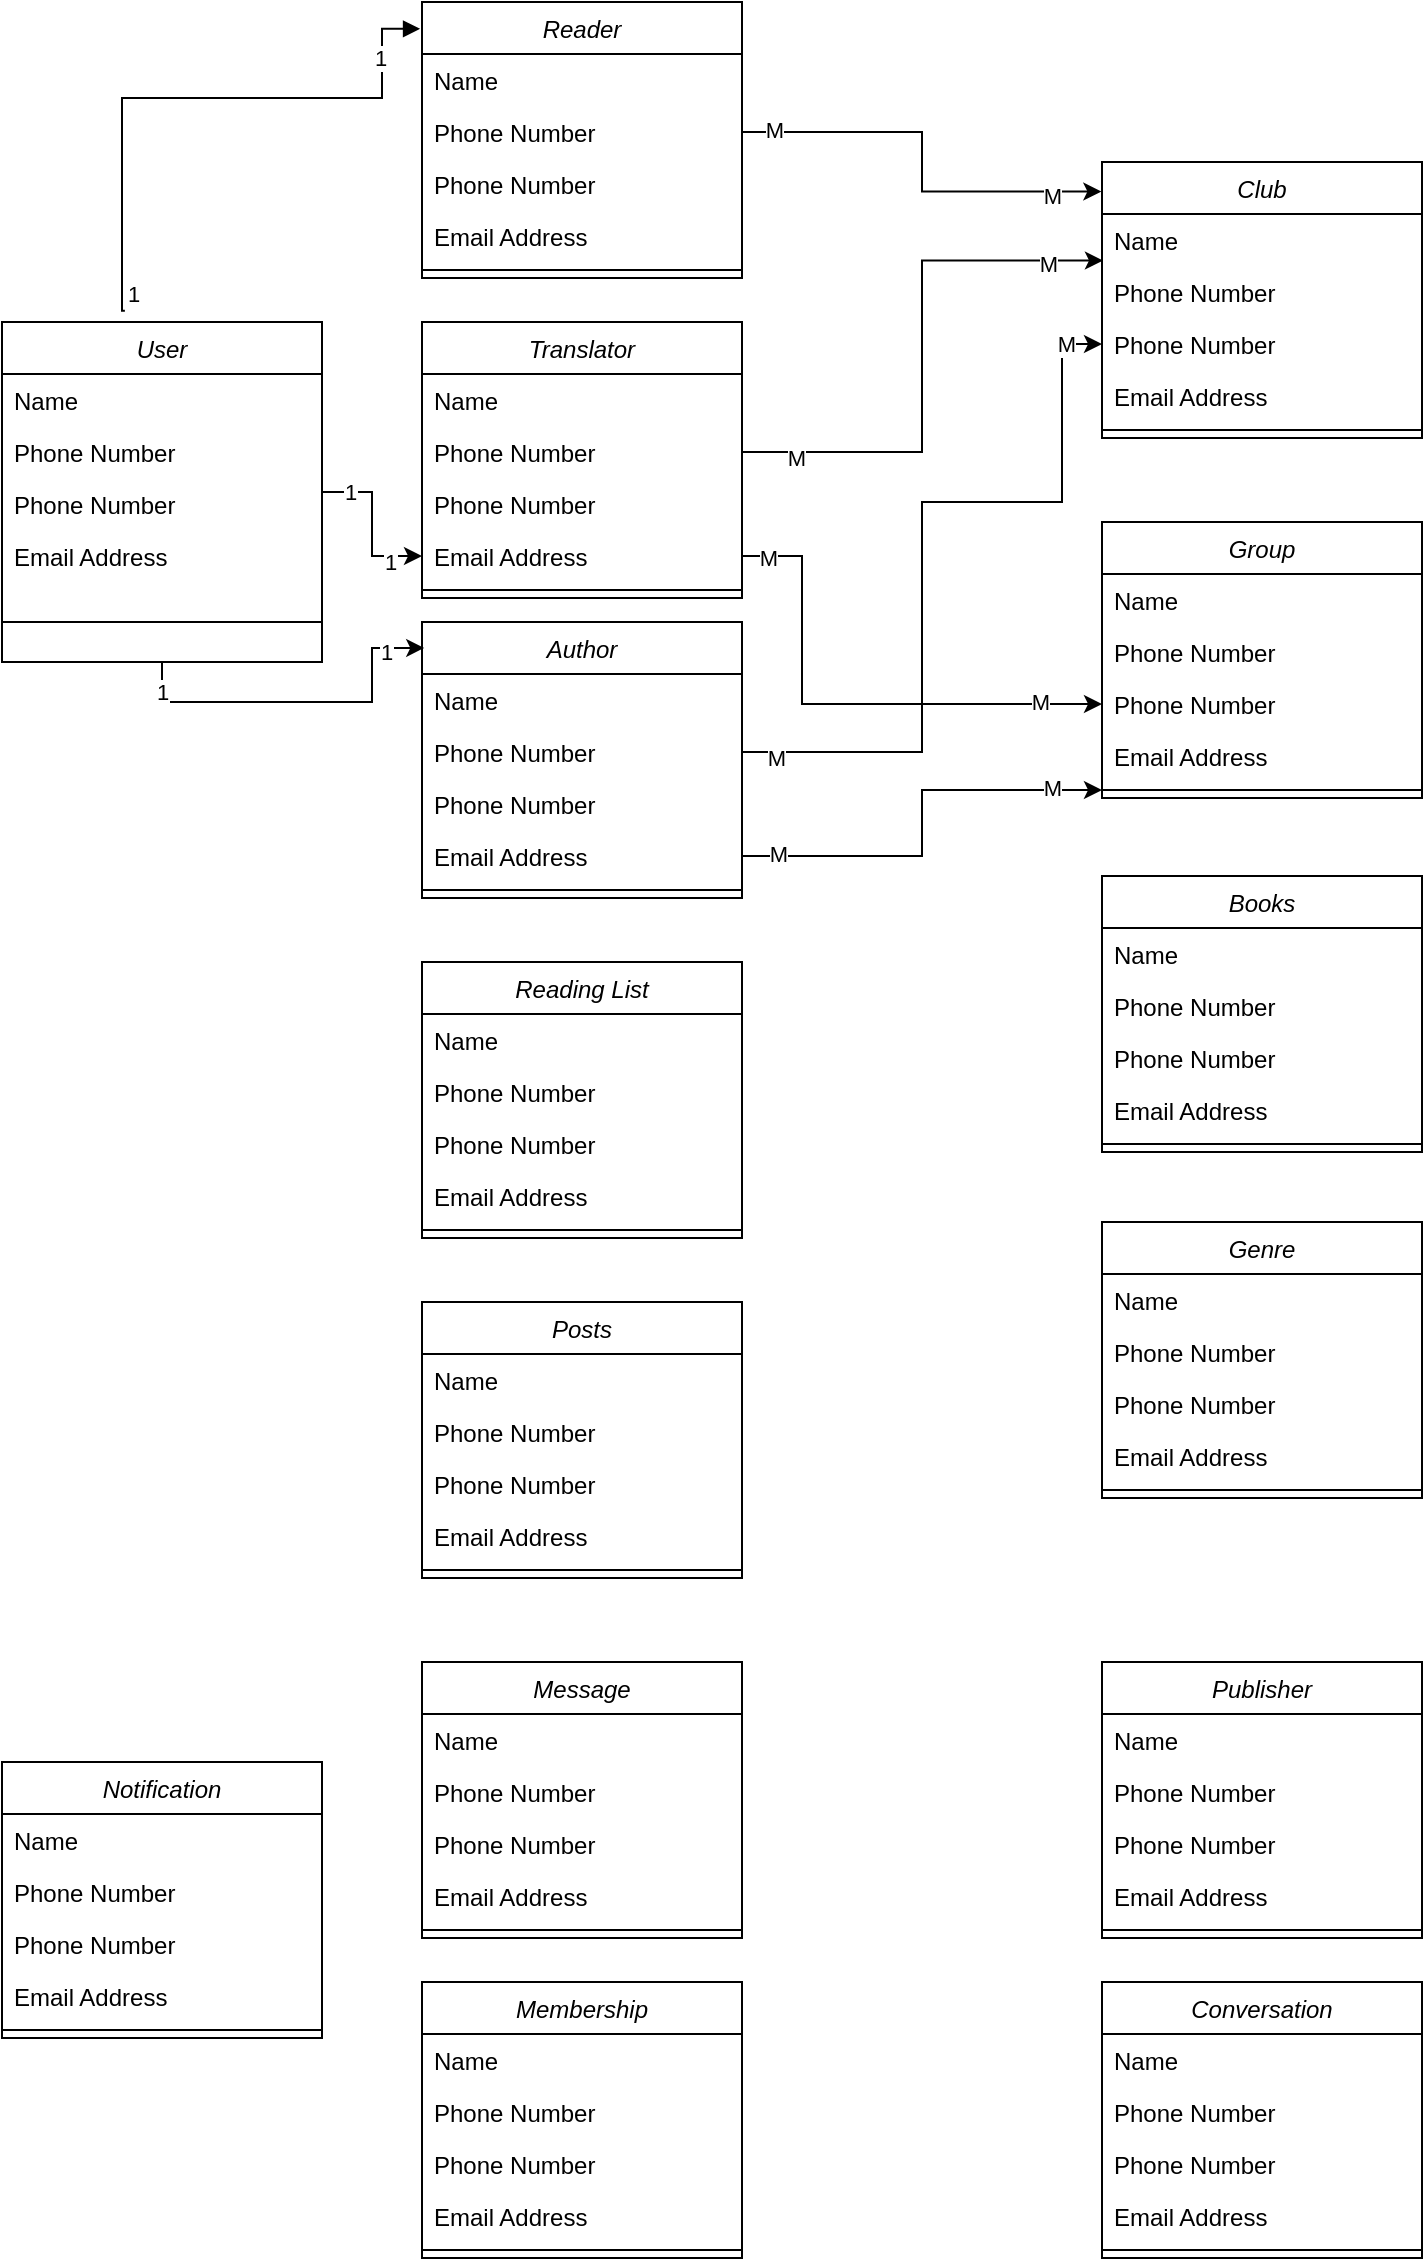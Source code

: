 <mxfile version="22.1.7" type="github">
  <diagram id="C5RBs43oDa-KdzZeNtuy" name="Page-1">
    <mxGraphModel dx="1032" dy="598" grid="1" gridSize="10" guides="1" tooltips="1" connect="1" arrows="1" fold="1" page="1" pageScale="1" pageWidth="827" pageHeight="1169" math="0" shadow="0">
      <root>
        <mxCell id="WIyWlLk6GJQsqaUBKTNV-0" />
        <mxCell id="WIyWlLk6GJQsqaUBKTNV-1" parent="WIyWlLk6GJQsqaUBKTNV-0" />
        <mxCell id="XYYtJykYwCFMLw5dvzcZ-96" value="" style="edgeStyle=orthogonalEdgeStyle;rounded=0;orthogonalLoop=1;jettySize=auto;html=1;" edge="1" parent="WIyWlLk6GJQsqaUBKTNV-1" source="zkfFHV4jXpPFQw0GAbJ--0" target="XYYtJykYwCFMLw5dvzcZ-25">
          <mxGeometry relative="1" as="geometry" />
        </mxCell>
        <mxCell id="XYYtJykYwCFMLw5dvzcZ-97" value="1" style="edgeLabel;html=1;align=center;verticalAlign=middle;resizable=0;points=[];" vertex="1" connectable="0" parent="XYYtJykYwCFMLw5dvzcZ-96">
          <mxGeometry x="-0.675" relative="1" as="geometry">
            <mxPoint as="offset" />
          </mxGeometry>
        </mxCell>
        <mxCell id="XYYtJykYwCFMLw5dvzcZ-98" value="1" style="edgeLabel;html=1;align=center;verticalAlign=middle;resizable=0;points=[];" vertex="1" connectable="0" parent="XYYtJykYwCFMLw5dvzcZ-96">
          <mxGeometry x="0.615" y="-3" relative="1" as="geometry">
            <mxPoint as="offset" />
          </mxGeometry>
        </mxCell>
        <mxCell id="zkfFHV4jXpPFQw0GAbJ--0" value="User" style="swimlane;fontStyle=2;align=center;verticalAlign=top;childLayout=stackLayout;horizontal=1;startSize=26;horizontalStack=0;resizeParent=1;resizeLast=0;collapsible=1;marginBottom=0;rounded=0;shadow=0;strokeWidth=1;" parent="WIyWlLk6GJQsqaUBKTNV-1" vertex="1">
          <mxGeometry x="10" y="170" width="160" height="170" as="geometry">
            <mxRectangle x="230" y="140" width="160" height="26" as="alternateBounds" />
          </mxGeometry>
        </mxCell>
        <mxCell id="zkfFHV4jXpPFQw0GAbJ--1" value="Name" style="text;align=left;verticalAlign=top;spacingLeft=4;spacingRight=4;overflow=hidden;rotatable=0;points=[[0,0.5],[1,0.5]];portConstraint=eastwest;" parent="zkfFHV4jXpPFQw0GAbJ--0" vertex="1">
          <mxGeometry y="26" width="160" height="26" as="geometry" />
        </mxCell>
        <mxCell id="zkfFHV4jXpPFQw0GAbJ--2" value="Phone Number" style="text;align=left;verticalAlign=top;spacingLeft=4;spacingRight=4;overflow=hidden;rotatable=0;points=[[0,0.5],[1,0.5]];portConstraint=eastwest;rounded=0;shadow=0;html=0;" parent="zkfFHV4jXpPFQw0GAbJ--0" vertex="1">
          <mxGeometry y="52" width="160" height="26" as="geometry" />
        </mxCell>
        <mxCell id="XYYtJykYwCFMLw5dvzcZ-0" value="Phone Number" style="text;align=left;verticalAlign=top;spacingLeft=4;spacingRight=4;overflow=hidden;rotatable=0;points=[[0,0.5],[1,0.5]];portConstraint=eastwest;rounded=0;shadow=0;html=0;" vertex="1" parent="zkfFHV4jXpPFQw0GAbJ--0">
          <mxGeometry y="78" width="160" height="26" as="geometry" />
        </mxCell>
        <mxCell id="zkfFHV4jXpPFQw0GAbJ--3" value="Email Address" style="text;align=left;verticalAlign=top;spacingLeft=4;spacingRight=4;overflow=hidden;rotatable=0;points=[[0,0.5],[1,0.5]];portConstraint=eastwest;rounded=0;shadow=0;html=0;" parent="zkfFHV4jXpPFQw0GAbJ--0" vertex="1">
          <mxGeometry y="104" width="160" height="26" as="geometry" />
        </mxCell>
        <mxCell id="zkfFHV4jXpPFQw0GAbJ--4" value="" style="line;html=1;strokeWidth=1;align=left;verticalAlign=middle;spacingTop=-1;spacingLeft=3;spacingRight=3;rotatable=0;labelPosition=right;points=[];portConstraint=eastwest;" parent="zkfFHV4jXpPFQw0GAbJ--0" vertex="1">
          <mxGeometry y="130" width="160" height="40" as="geometry" />
        </mxCell>
        <mxCell id="XYYtJykYwCFMLw5dvzcZ-8" value="Reader" style="swimlane;fontStyle=2;align=center;verticalAlign=top;childLayout=stackLayout;horizontal=1;startSize=26;horizontalStack=0;resizeParent=1;resizeLast=0;collapsible=1;marginBottom=0;rounded=0;shadow=0;strokeWidth=1;" vertex="1" parent="WIyWlLk6GJQsqaUBKTNV-1">
          <mxGeometry x="220" y="10" width="160" height="138" as="geometry">
            <mxRectangle x="230" y="140" width="160" height="26" as="alternateBounds" />
          </mxGeometry>
        </mxCell>
        <mxCell id="XYYtJykYwCFMLw5dvzcZ-9" value="Name" style="text;align=left;verticalAlign=top;spacingLeft=4;spacingRight=4;overflow=hidden;rotatable=0;points=[[0,0.5],[1,0.5]];portConstraint=eastwest;" vertex="1" parent="XYYtJykYwCFMLw5dvzcZ-8">
          <mxGeometry y="26" width="160" height="26" as="geometry" />
        </mxCell>
        <mxCell id="XYYtJykYwCFMLw5dvzcZ-10" value="Phone Number" style="text;align=left;verticalAlign=top;spacingLeft=4;spacingRight=4;overflow=hidden;rotatable=0;points=[[0,0.5],[1,0.5]];portConstraint=eastwest;rounded=0;shadow=0;html=0;" vertex="1" parent="XYYtJykYwCFMLw5dvzcZ-8">
          <mxGeometry y="52" width="160" height="26" as="geometry" />
        </mxCell>
        <mxCell id="XYYtJykYwCFMLw5dvzcZ-11" value="Phone Number" style="text;align=left;verticalAlign=top;spacingLeft=4;spacingRight=4;overflow=hidden;rotatable=0;points=[[0,0.5],[1,0.5]];portConstraint=eastwest;rounded=0;shadow=0;html=0;" vertex="1" parent="XYYtJykYwCFMLw5dvzcZ-8">
          <mxGeometry y="78" width="160" height="26" as="geometry" />
        </mxCell>
        <mxCell id="XYYtJykYwCFMLw5dvzcZ-12" value="Email Address" style="text;align=left;verticalAlign=top;spacingLeft=4;spacingRight=4;overflow=hidden;rotatable=0;points=[[0,0.5],[1,0.5]];portConstraint=eastwest;rounded=0;shadow=0;html=0;" vertex="1" parent="XYYtJykYwCFMLw5dvzcZ-8">
          <mxGeometry y="104" width="160" height="26" as="geometry" />
        </mxCell>
        <mxCell id="XYYtJykYwCFMLw5dvzcZ-13" value="" style="line;html=1;strokeWidth=1;align=left;verticalAlign=middle;spacingTop=-1;spacingLeft=3;spacingRight=3;rotatable=0;labelPosition=right;points=[];portConstraint=eastwest;" vertex="1" parent="XYYtJykYwCFMLw5dvzcZ-8">
          <mxGeometry y="130" width="160" height="8" as="geometry" />
        </mxCell>
        <mxCell id="XYYtJykYwCFMLw5dvzcZ-15" value="Author" style="swimlane;fontStyle=2;align=center;verticalAlign=top;childLayout=stackLayout;horizontal=1;startSize=26;horizontalStack=0;resizeParent=1;resizeLast=0;collapsible=1;marginBottom=0;rounded=0;shadow=0;strokeWidth=1;" vertex="1" parent="WIyWlLk6GJQsqaUBKTNV-1">
          <mxGeometry x="220" y="320" width="160" height="138" as="geometry">
            <mxRectangle x="230" y="140" width="160" height="26" as="alternateBounds" />
          </mxGeometry>
        </mxCell>
        <mxCell id="XYYtJykYwCFMLw5dvzcZ-16" value="Name" style="text;align=left;verticalAlign=top;spacingLeft=4;spacingRight=4;overflow=hidden;rotatable=0;points=[[0,0.5],[1,0.5]];portConstraint=eastwest;" vertex="1" parent="XYYtJykYwCFMLw5dvzcZ-15">
          <mxGeometry y="26" width="160" height="26" as="geometry" />
        </mxCell>
        <mxCell id="XYYtJykYwCFMLw5dvzcZ-17" value="Phone Number" style="text;align=left;verticalAlign=top;spacingLeft=4;spacingRight=4;overflow=hidden;rotatable=0;points=[[0,0.5],[1,0.5]];portConstraint=eastwest;rounded=0;shadow=0;html=0;" vertex="1" parent="XYYtJykYwCFMLw5dvzcZ-15">
          <mxGeometry y="52" width="160" height="26" as="geometry" />
        </mxCell>
        <mxCell id="XYYtJykYwCFMLw5dvzcZ-18" value="Phone Number" style="text;align=left;verticalAlign=top;spacingLeft=4;spacingRight=4;overflow=hidden;rotatable=0;points=[[0,0.5],[1,0.5]];portConstraint=eastwest;rounded=0;shadow=0;html=0;" vertex="1" parent="XYYtJykYwCFMLw5dvzcZ-15">
          <mxGeometry y="78" width="160" height="26" as="geometry" />
        </mxCell>
        <mxCell id="XYYtJykYwCFMLw5dvzcZ-19" value="Email Address" style="text;align=left;verticalAlign=top;spacingLeft=4;spacingRight=4;overflow=hidden;rotatable=0;points=[[0,0.5],[1,0.5]];portConstraint=eastwest;rounded=0;shadow=0;html=0;" vertex="1" parent="XYYtJykYwCFMLw5dvzcZ-15">
          <mxGeometry y="104" width="160" height="26" as="geometry" />
        </mxCell>
        <mxCell id="XYYtJykYwCFMLw5dvzcZ-20" value="" style="line;html=1;strokeWidth=1;align=left;verticalAlign=middle;spacingTop=-1;spacingLeft=3;spacingRight=3;rotatable=0;labelPosition=right;points=[];portConstraint=eastwest;" vertex="1" parent="XYYtJykYwCFMLw5dvzcZ-15">
          <mxGeometry y="130" width="160" height="8" as="geometry" />
        </mxCell>
        <mxCell id="XYYtJykYwCFMLw5dvzcZ-21" value="Translator" style="swimlane;fontStyle=2;align=center;verticalAlign=top;childLayout=stackLayout;horizontal=1;startSize=26;horizontalStack=0;resizeParent=1;resizeLast=0;collapsible=1;marginBottom=0;rounded=0;shadow=0;strokeWidth=1;" vertex="1" parent="WIyWlLk6GJQsqaUBKTNV-1">
          <mxGeometry x="220" y="170" width="160" height="138" as="geometry">
            <mxRectangle x="230" y="140" width="160" height="26" as="alternateBounds" />
          </mxGeometry>
        </mxCell>
        <mxCell id="XYYtJykYwCFMLw5dvzcZ-22" value="Name" style="text;align=left;verticalAlign=top;spacingLeft=4;spacingRight=4;overflow=hidden;rotatable=0;points=[[0,0.5],[1,0.5]];portConstraint=eastwest;" vertex="1" parent="XYYtJykYwCFMLw5dvzcZ-21">
          <mxGeometry y="26" width="160" height="26" as="geometry" />
        </mxCell>
        <mxCell id="XYYtJykYwCFMLw5dvzcZ-23" value="Phone Number" style="text;align=left;verticalAlign=top;spacingLeft=4;spacingRight=4;overflow=hidden;rotatable=0;points=[[0,0.5],[1,0.5]];portConstraint=eastwest;rounded=0;shadow=0;html=0;" vertex="1" parent="XYYtJykYwCFMLw5dvzcZ-21">
          <mxGeometry y="52" width="160" height="26" as="geometry" />
        </mxCell>
        <mxCell id="XYYtJykYwCFMLw5dvzcZ-24" value="Phone Number" style="text;align=left;verticalAlign=top;spacingLeft=4;spacingRight=4;overflow=hidden;rotatable=0;points=[[0,0.5],[1,0.5]];portConstraint=eastwest;rounded=0;shadow=0;html=0;" vertex="1" parent="XYYtJykYwCFMLw5dvzcZ-21">
          <mxGeometry y="78" width="160" height="26" as="geometry" />
        </mxCell>
        <mxCell id="XYYtJykYwCFMLw5dvzcZ-25" value="Email Address" style="text;align=left;verticalAlign=top;spacingLeft=4;spacingRight=4;overflow=hidden;rotatable=0;points=[[0,0.5],[1,0.5]];portConstraint=eastwest;rounded=0;shadow=0;html=0;" vertex="1" parent="XYYtJykYwCFMLw5dvzcZ-21">
          <mxGeometry y="104" width="160" height="26" as="geometry" />
        </mxCell>
        <mxCell id="XYYtJykYwCFMLw5dvzcZ-26" value="" style="line;html=1;strokeWidth=1;align=left;verticalAlign=middle;spacingTop=-1;spacingLeft=3;spacingRight=3;rotatable=0;labelPosition=right;points=[];portConstraint=eastwest;" vertex="1" parent="XYYtJykYwCFMLw5dvzcZ-21">
          <mxGeometry y="130" width="160" height="8" as="geometry" />
        </mxCell>
        <mxCell id="XYYtJykYwCFMLw5dvzcZ-27" value="Club" style="swimlane;fontStyle=2;align=center;verticalAlign=top;childLayout=stackLayout;horizontal=1;startSize=26;horizontalStack=0;resizeParent=1;resizeLast=0;collapsible=1;marginBottom=0;rounded=0;shadow=0;strokeWidth=1;" vertex="1" parent="WIyWlLk6GJQsqaUBKTNV-1">
          <mxGeometry x="560" y="90" width="160" height="138" as="geometry">
            <mxRectangle x="230" y="140" width="160" height="26" as="alternateBounds" />
          </mxGeometry>
        </mxCell>
        <mxCell id="XYYtJykYwCFMLw5dvzcZ-28" value="Name" style="text;align=left;verticalAlign=top;spacingLeft=4;spacingRight=4;overflow=hidden;rotatable=0;points=[[0,0.5],[1,0.5]];portConstraint=eastwest;" vertex="1" parent="XYYtJykYwCFMLw5dvzcZ-27">
          <mxGeometry y="26" width="160" height="26" as="geometry" />
        </mxCell>
        <mxCell id="XYYtJykYwCFMLw5dvzcZ-29" value="Phone Number" style="text;align=left;verticalAlign=top;spacingLeft=4;spacingRight=4;overflow=hidden;rotatable=0;points=[[0,0.5],[1,0.5]];portConstraint=eastwest;rounded=0;shadow=0;html=0;" vertex="1" parent="XYYtJykYwCFMLw5dvzcZ-27">
          <mxGeometry y="52" width="160" height="26" as="geometry" />
        </mxCell>
        <mxCell id="XYYtJykYwCFMLw5dvzcZ-30" value="Phone Number" style="text;align=left;verticalAlign=top;spacingLeft=4;spacingRight=4;overflow=hidden;rotatable=0;points=[[0,0.5],[1,0.5]];portConstraint=eastwest;rounded=0;shadow=0;html=0;" vertex="1" parent="XYYtJykYwCFMLw5dvzcZ-27">
          <mxGeometry y="78" width="160" height="26" as="geometry" />
        </mxCell>
        <mxCell id="XYYtJykYwCFMLw5dvzcZ-31" value="Email Address" style="text;align=left;verticalAlign=top;spacingLeft=4;spacingRight=4;overflow=hidden;rotatable=0;points=[[0,0.5],[1,0.5]];portConstraint=eastwest;rounded=0;shadow=0;html=0;" vertex="1" parent="XYYtJykYwCFMLw5dvzcZ-27">
          <mxGeometry y="104" width="160" height="26" as="geometry" />
        </mxCell>
        <mxCell id="XYYtJykYwCFMLw5dvzcZ-32" value="" style="line;html=1;strokeWidth=1;align=left;verticalAlign=middle;spacingTop=-1;spacingLeft=3;spacingRight=3;rotatable=0;labelPosition=right;points=[];portConstraint=eastwest;" vertex="1" parent="XYYtJykYwCFMLw5dvzcZ-27">
          <mxGeometry y="130" width="160" height="8" as="geometry" />
        </mxCell>
        <mxCell id="XYYtJykYwCFMLw5dvzcZ-33" value="Group" style="swimlane;fontStyle=2;align=center;verticalAlign=top;childLayout=stackLayout;horizontal=1;startSize=26;horizontalStack=0;resizeParent=1;resizeLast=0;collapsible=1;marginBottom=0;rounded=0;shadow=0;strokeWidth=1;" vertex="1" parent="WIyWlLk6GJQsqaUBKTNV-1">
          <mxGeometry x="560" y="270" width="160" height="138" as="geometry">
            <mxRectangle x="230" y="140" width="160" height="26" as="alternateBounds" />
          </mxGeometry>
        </mxCell>
        <mxCell id="XYYtJykYwCFMLw5dvzcZ-34" value="Name" style="text;align=left;verticalAlign=top;spacingLeft=4;spacingRight=4;overflow=hidden;rotatable=0;points=[[0,0.5],[1,0.5]];portConstraint=eastwest;" vertex="1" parent="XYYtJykYwCFMLw5dvzcZ-33">
          <mxGeometry y="26" width="160" height="26" as="geometry" />
        </mxCell>
        <mxCell id="XYYtJykYwCFMLw5dvzcZ-35" value="Phone Number" style="text;align=left;verticalAlign=top;spacingLeft=4;spacingRight=4;overflow=hidden;rotatable=0;points=[[0,0.5],[1,0.5]];portConstraint=eastwest;rounded=0;shadow=0;html=0;" vertex="1" parent="XYYtJykYwCFMLw5dvzcZ-33">
          <mxGeometry y="52" width="160" height="26" as="geometry" />
        </mxCell>
        <mxCell id="XYYtJykYwCFMLw5dvzcZ-36" value="Phone Number" style="text;align=left;verticalAlign=top;spacingLeft=4;spacingRight=4;overflow=hidden;rotatable=0;points=[[0,0.5],[1,0.5]];portConstraint=eastwest;rounded=0;shadow=0;html=0;" vertex="1" parent="XYYtJykYwCFMLw5dvzcZ-33">
          <mxGeometry y="78" width="160" height="26" as="geometry" />
        </mxCell>
        <mxCell id="XYYtJykYwCFMLw5dvzcZ-37" value="Email Address" style="text;align=left;verticalAlign=top;spacingLeft=4;spacingRight=4;overflow=hidden;rotatable=0;points=[[0,0.5],[1,0.5]];portConstraint=eastwest;rounded=0;shadow=0;html=0;" vertex="1" parent="XYYtJykYwCFMLw5dvzcZ-33">
          <mxGeometry y="104" width="160" height="26" as="geometry" />
        </mxCell>
        <mxCell id="XYYtJykYwCFMLw5dvzcZ-38" value="" style="line;html=1;strokeWidth=1;align=left;verticalAlign=middle;spacingTop=-1;spacingLeft=3;spacingRight=3;rotatable=0;labelPosition=right;points=[];portConstraint=eastwest;" vertex="1" parent="XYYtJykYwCFMLw5dvzcZ-33">
          <mxGeometry y="130" width="160" height="8" as="geometry" />
        </mxCell>
        <mxCell id="XYYtJykYwCFMLw5dvzcZ-39" value="Books" style="swimlane;fontStyle=2;align=center;verticalAlign=top;childLayout=stackLayout;horizontal=1;startSize=26;horizontalStack=0;resizeParent=1;resizeLast=0;collapsible=1;marginBottom=0;rounded=0;shadow=0;strokeWidth=1;" vertex="1" parent="WIyWlLk6GJQsqaUBKTNV-1">
          <mxGeometry x="560" y="447" width="160" height="138" as="geometry">
            <mxRectangle x="230" y="140" width="160" height="26" as="alternateBounds" />
          </mxGeometry>
        </mxCell>
        <mxCell id="XYYtJykYwCFMLw5dvzcZ-40" value="Name" style="text;align=left;verticalAlign=top;spacingLeft=4;spacingRight=4;overflow=hidden;rotatable=0;points=[[0,0.5],[1,0.5]];portConstraint=eastwest;" vertex="1" parent="XYYtJykYwCFMLw5dvzcZ-39">
          <mxGeometry y="26" width="160" height="26" as="geometry" />
        </mxCell>
        <mxCell id="XYYtJykYwCFMLw5dvzcZ-41" value="Phone Number" style="text;align=left;verticalAlign=top;spacingLeft=4;spacingRight=4;overflow=hidden;rotatable=0;points=[[0,0.5],[1,0.5]];portConstraint=eastwest;rounded=0;shadow=0;html=0;" vertex="1" parent="XYYtJykYwCFMLw5dvzcZ-39">
          <mxGeometry y="52" width="160" height="26" as="geometry" />
        </mxCell>
        <mxCell id="XYYtJykYwCFMLw5dvzcZ-42" value="Phone Number" style="text;align=left;verticalAlign=top;spacingLeft=4;spacingRight=4;overflow=hidden;rotatable=0;points=[[0,0.5],[1,0.5]];portConstraint=eastwest;rounded=0;shadow=0;html=0;" vertex="1" parent="XYYtJykYwCFMLw5dvzcZ-39">
          <mxGeometry y="78" width="160" height="26" as="geometry" />
        </mxCell>
        <mxCell id="XYYtJykYwCFMLw5dvzcZ-43" value="Email Address" style="text;align=left;verticalAlign=top;spacingLeft=4;spacingRight=4;overflow=hidden;rotatable=0;points=[[0,0.5],[1,0.5]];portConstraint=eastwest;rounded=0;shadow=0;html=0;" vertex="1" parent="XYYtJykYwCFMLw5dvzcZ-39">
          <mxGeometry y="104" width="160" height="26" as="geometry" />
        </mxCell>
        <mxCell id="XYYtJykYwCFMLw5dvzcZ-44" value="" style="line;html=1;strokeWidth=1;align=left;verticalAlign=middle;spacingTop=-1;spacingLeft=3;spacingRight=3;rotatable=0;labelPosition=right;points=[];portConstraint=eastwest;" vertex="1" parent="XYYtJykYwCFMLw5dvzcZ-39">
          <mxGeometry y="130" width="160" height="8" as="geometry" />
        </mxCell>
        <mxCell id="XYYtJykYwCFMLw5dvzcZ-45" value="Genre" style="swimlane;fontStyle=2;align=center;verticalAlign=top;childLayout=stackLayout;horizontal=1;startSize=26;horizontalStack=0;resizeParent=1;resizeLast=0;collapsible=1;marginBottom=0;rounded=0;shadow=0;strokeWidth=1;" vertex="1" parent="WIyWlLk6GJQsqaUBKTNV-1">
          <mxGeometry x="560" y="620" width="160" height="138" as="geometry">
            <mxRectangle x="230" y="140" width="160" height="26" as="alternateBounds" />
          </mxGeometry>
        </mxCell>
        <mxCell id="XYYtJykYwCFMLw5dvzcZ-46" value="Name" style="text;align=left;verticalAlign=top;spacingLeft=4;spacingRight=4;overflow=hidden;rotatable=0;points=[[0,0.5],[1,0.5]];portConstraint=eastwest;" vertex="1" parent="XYYtJykYwCFMLw5dvzcZ-45">
          <mxGeometry y="26" width="160" height="26" as="geometry" />
        </mxCell>
        <mxCell id="XYYtJykYwCFMLw5dvzcZ-47" value="Phone Number" style="text;align=left;verticalAlign=top;spacingLeft=4;spacingRight=4;overflow=hidden;rotatable=0;points=[[0,0.5],[1,0.5]];portConstraint=eastwest;rounded=0;shadow=0;html=0;" vertex="1" parent="XYYtJykYwCFMLw5dvzcZ-45">
          <mxGeometry y="52" width="160" height="26" as="geometry" />
        </mxCell>
        <mxCell id="XYYtJykYwCFMLw5dvzcZ-48" value="Phone Number" style="text;align=left;verticalAlign=top;spacingLeft=4;spacingRight=4;overflow=hidden;rotatable=0;points=[[0,0.5],[1,0.5]];portConstraint=eastwest;rounded=0;shadow=0;html=0;" vertex="1" parent="XYYtJykYwCFMLw5dvzcZ-45">
          <mxGeometry y="78" width="160" height="26" as="geometry" />
        </mxCell>
        <mxCell id="XYYtJykYwCFMLw5dvzcZ-49" value="Email Address" style="text;align=left;verticalAlign=top;spacingLeft=4;spacingRight=4;overflow=hidden;rotatable=0;points=[[0,0.5],[1,0.5]];portConstraint=eastwest;rounded=0;shadow=0;html=0;" vertex="1" parent="XYYtJykYwCFMLw5dvzcZ-45">
          <mxGeometry y="104" width="160" height="26" as="geometry" />
        </mxCell>
        <mxCell id="XYYtJykYwCFMLw5dvzcZ-50" value="" style="line;html=1;strokeWidth=1;align=left;verticalAlign=middle;spacingTop=-1;spacingLeft=3;spacingRight=3;rotatable=0;labelPosition=right;points=[];portConstraint=eastwest;" vertex="1" parent="XYYtJykYwCFMLw5dvzcZ-45">
          <mxGeometry y="130" width="160" height="8" as="geometry" />
        </mxCell>
        <mxCell id="XYYtJykYwCFMLw5dvzcZ-51" value="Reading List&#xa;" style="swimlane;fontStyle=2;align=center;verticalAlign=top;childLayout=stackLayout;horizontal=1;startSize=26;horizontalStack=0;resizeParent=1;resizeLast=0;collapsible=1;marginBottom=0;rounded=0;shadow=0;strokeWidth=1;" vertex="1" parent="WIyWlLk6GJQsqaUBKTNV-1">
          <mxGeometry x="220" y="490" width="160" height="138" as="geometry">
            <mxRectangle x="230" y="140" width="160" height="26" as="alternateBounds" />
          </mxGeometry>
        </mxCell>
        <mxCell id="XYYtJykYwCFMLw5dvzcZ-52" value="Name" style="text;align=left;verticalAlign=top;spacingLeft=4;spacingRight=4;overflow=hidden;rotatable=0;points=[[0,0.5],[1,0.5]];portConstraint=eastwest;" vertex="1" parent="XYYtJykYwCFMLw5dvzcZ-51">
          <mxGeometry y="26" width="160" height="26" as="geometry" />
        </mxCell>
        <mxCell id="XYYtJykYwCFMLw5dvzcZ-53" value="Phone Number" style="text;align=left;verticalAlign=top;spacingLeft=4;spacingRight=4;overflow=hidden;rotatable=0;points=[[0,0.5],[1,0.5]];portConstraint=eastwest;rounded=0;shadow=0;html=0;" vertex="1" parent="XYYtJykYwCFMLw5dvzcZ-51">
          <mxGeometry y="52" width="160" height="26" as="geometry" />
        </mxCell>
        <mxCell id="XYYtJykYwCFMLw5dvzcZ-54" value="Phone Number" style="text;align=left;verticalAlign=top;spacingLeft=4;spacingRight=4;overflow=hidden;rotatable=0;points=[[0,0.5],[1,0.5]];portConstraint=eastwest;rounded=0;shadow=0;html=0;" vertex="1" parent="XYYtJykYwCFMLw5dvzcZ-51">
          <mxGeometry y="78" width="160" height="26" as="geometry" />
        </mxCell>
        <mxCell id="XYYtJykYwCFMLw5dvzcZ-55" value="Email Address" style="text;align=left;verticalAlign=top;spacingLeft=4;spacingRight=4;overflow=hidden;rotatable=0;points=[[0,0.5],[1,0.5]];portConstraint=eastwest;rounded=0;shadow=0;html=0;" vertex="1" parent="XYYtJykYwCFMLw5dvzcZ-51">
          <mxGeometry y="104" width="160" height="26" as="geometry" />
        </mxCell>
        <mxCell id="XYYtJykYwCFMLw5dvzcZ-56" value="" style="line;html=1;strokeWidth=1;align=left;verticalAlign=middle;spacingTop=-1;spacingLeft=3;spacingRight=3;rotatable=0;labelPosition=right;points=[];portConstraint=eastwest;" vertex="1" parent="XYYtJykYwCFMLw5dvzcZ-51">
          <mxGeometry y="130" width="160" height="8" as="geometry" />
        </mxCell>
        <mxCell id="XYYtJykYwCFMLw5dvzcZ-57" value="Posts" style="swimlane;fontStyle=2;align=center;verticalAlign=top;childLayout=stackLayout;horizontal=1;startSize=26;horizontalStack=0;resizeParent=1;resizeLast=0;collapsible=1;marginBottom=0;rounded=0;shadow=0;strokeWidth=1;" vertex="1" parent="WIyWlLk6GJQsqaUBKTNV-1">
          <mxGeometry x="220" y="660" width="160" height="138" as="geometry">
            <mxRectangle x="230" y="140" width="160" height="26" as="alternateBounds" />
          </mxGeometry>
        </mxCell>
        <mxCell id="XYYtJykYwCFMLw5dvzcZ-58" value="Name" style="text;align=left;verticalAlign=top;spacingLeft=4;spacingRight=4;overflow=hidden;rotatable=0;points=[[0,0.5],[1,0.5]];portConstraint=eastwest;" vertex="1" parent="XYYtJykYwCFMLw5dvzcZ-57">
          <mxGeometry y="26" width="160" height="26" as="geometry" />
        </mxCell>
        <mxCell id="XYYtJykYwCFMLw5dvzcZ-59" value="Phone Number" style="text;align=left;verticalAlign=top;spacingLeft=4;spacingRight=4;overflow=hidden;rotatable=0;points=[[0,0.5],[1,0.5]];portConstraint=eastwest;rounded=0;shadow=0;html=0;" vertex="1" parent="XYYtJykYwCFMLw5dvzcZ-57">
          <mxGeometry y="52" width="160" height="26" as="geometry" />
        </mxCell>
        <mxCell id="XYYtJykYwCFMLw5dvzcZ-60" value="Phone Number" style="text;align=left;verticalAlign=top;spacingLeft=4;spacingRight=4;overflow=hidden;rotatable=0;points=[[0,0.5],[1,0.5]];portConstraint=eastwest;rounded=0;shadow=0;html=0;" vertex="1" parent="XYYtJykYwCFMLw5dvzcZ-57">
          <mxGeometry y="78" width="160" height="26" as="geometry" />
        </mxCell>
        <mxCell id="XYYtJykYwCFMLw5dvzcZ-61" value="Email Address" style="text;align=left;verticalAlign=top;spacingLeft=4;spacingRight=4;overflow=hidden;rotatable=0;points=[[0,0.5],[1,0.5]];portConstraint=eastwest;rounded=0;shadow=0;html=0;" vertex="1" parent="XYYtJykYwCFMLw5dvzcZ-57">
          <mxGeometry y="104" width="160" height="26" as="geometry" />
        </mxCell>
        <mxCell id="XYYtJykYwCFMLw5dvzcZ-62" value="" style="line;html=1;strokeWidth=1;align=left;verticalAlign=middle;spacingTop=-1;spacingLeft=3;spacingRight=3;rotatable=0;labelPosition=right;points=[];portConstraint=eastwest;" vertex="1" parent="XYYtJykYwCFMLw5dvzcZ-57">
          <mxGeometry y="130" width="160" height="8" as="geometry" />
        </mxCell>
        <mxCell id="XYYtJykYwCFMLw5dvzcZ-63" value="Message" style="swimlane;fontStyle=2;align=center;verticalAlign=top;childLayout=stackLayout;horizontal=1;startSize=26;horizontalStack=0;resizeParent=1;resizeLast=0;collapsible=1;marginBottom=0;rounded=0;shadow=0;strokeWidth=1;" vertex="1" parent="WIyWlLk6GJQsqaUBKTNV-1">
          <mxGeometry x="220" y="840" width="160" height="138" as="geometry">
            <mxRectangle x="230" y="140" width="160" height="26" as="alternateBounds" />
          </mxGeometry>
        </mxCell>
        <mxCell id="XYYtJykYwCFMLw5dvzcZ-64" value="Name" style="text;align=left;verticalAlign=top;spacingLeft=4;spacingRight=4;overflow=hidden;rotatable=0;points=[[0,0.5],[1,0.5]];portConstraint=eastwest;" vertex="1" parent="XYYtJykYwCFMLw5dvzcZ-63">
          <mxGeometry y="26" width="160" height="26" as="geometry" />
        </mxCell>
        <mxCell id="XYYtJykYwCFMLw5dvzcZ-65" value="Phone Number" style="text;align=left;verticalAlign=top;spacingLeft=4;spacingRight=4;overflow=hidden;rotatable=0;points=[[0,0.5],[1,0.5]];portConstraint=eastwest;rounded=0;shadow=0;html=0;" vertex="1" parent="XYYtJykYwCFMLw5dvzcZ-63">
          <mxGeometry y="52" width="160" height="26" as="geometry" />
        </mxCell>
        <mxCell id="XYYtJykYwCFMLw5dvzcZ-66" value="Phone Number" style="text;align=left;verticalAlign=top;spacingLeft=4;spacingRight=4;overflow=hidden;rotatable=0;points=[[0,0.5],[1,0.5]];portConstraint=eastwest;rounded=0;shadow=0;html=0;" vertex="1" parent="XYYtJykYwCFMLw5dvzcZ-63">
          <mxGeometry y="78" width="160" height="26" as="geometry" />
        </mxCell>
        <mxCell id="XYYtJykYwCFMLw5dvzcZ-67" value="Email Address" style="text;align=left;verticalAlign=top;spacingLeft=4;spacingRight=4;overflow=hidden;rotatable=0;points=[[0,0.5],[1,0.5]];portConstraint=eastwest;rounded=0;shadow=0;html=0;" vertex="1" parent="XYYtJykYwCFMLw5dvzcZ-63">
          <mxGeometry y="104" width="160" height="26" as="geometry" />
        </mxCell>
        <mxCell id="XYYtJykYwCFMLw5dvzcZ-68" value="" style="line;html=1;strokeWidth=1;align=left;verticalAlign=middle;spacingTop=-1;spacingLeft=3;spacingRight=3;rotatable=0;labelPosition=right;points=[];portConstraint=eastwest;" vertex="1" parent="XYYtJykYwCFMLw5dvzcZ-63">
          <mxGeometry y="130" width="160" height="8" as="geometry" />
        </mxCell>
        <mxCell id="XYYtJykYwCFMLw5dvzcZ-69" value="Publisher" style="swimlane;fontStyle=2;align=center;verticalAlign=top;childLayout=stackLayout;horizontal=1;startSize=26;horizontalStack=0;resizeParent=1;resizeLast=0;collapsible=1;marginBottom=0;rounded=0;shadow=0;strokeWidth=1;" vertex="1" parent="WIyWlLk6GJQsqaUBKTNV-1">
          <mxGeometry x="560" y="840" width="160" height="138" as="geometry">
            <mxRectangle x="230" y="140" width="160" height="26" as="alternateBounds" />
          </mxGeometry>
        </mxCell>
        <mxCell id="XYYtJykYwCFMLw5dvzcZ-70" value="Name" style="text;align=left;verticalAlign=top;spacingLeft=4;spacingRight=4;overflow=hidden;rotatable=0;points=[[0,0.5],[1,0.5]];portConstraint=eastwest;" vertex="1" parent="XYYtJykYwCFMLw5dvzcZ-69">
          <mxGeometry y="26" width="160" height="26" as="geometry" />
        </mxCell>
        <mxCell id="XYYtJykYwCFMLw5dvzcZ-71" value="Phone Number" style="text;align=left;verticalAlign=top;spacingLeft=4;spacingRight=4;overflow=hidden;rotatable=0;points=[[0,0.5],[1,0.5]];portConstraint=eastwest;rounded=0;shadow=0;html=0;" vertex="1" parent="XYYtJykYwCFMLw5dvzcZ-69">
          <mxGeometry y="52" width="160" height="26" as="geometry" />
        </mxCell>
        <mxCell id="XYYtJykYwCFMLw5dvzcZ-72" value="Phone Number" style="text;align=left;verticalAlign=top;spacingLeft=4;spacingRight=4;overflow=hidden;rotatable=0;points=[[0,0.5],[1,0.5]];portConstraint=eastwest;rounded=0;shadow=0;html=0;" vertex="1" parent="XYYtJykYwCFMLw5dvzcZ-69">
          <mxGeometry y="78" width="160" height="26" as="geometry" />
        </mxCell>
        <mxCell id="XYYtJykYwCFMLw5dvzcZ-73" value="Email Address" style="text;align=left;verticalAlign=top;spacingLeft=4;spacingRight=4;overflow=hidden;rotatable=0;points=[[0,0.5],[1,0.5]];portConstraint=eastwest;rounded=0;shadow=0;html=0;" vertex="1" parent="XYYtJykYwCFMLw5dvzcZ-69">
          <mxGeometry y="104" width="160" height="26" as="geometry" />
        </mxCell>
        <mxCell id="XYYtJykYwCFMLw5dvzcZ-74" value="" style="line;html=1;strokeWidth=1;align=left;verticalAlign=middle;spacingTop=-1;spacingLeft=3;spacingRight=3;rotatable=0;labelPosition=right;points=[];portConstraint=eastwest;" vertex="1" parent="XYYtJykYwCFMLw5dvzcZ-69">
          <mxGeometry y="130" width="160" height="8" as="geometry" />
        </mxCell>
        <mxCell id="XYYtJykYwCFMLw5dvzcZ-75" value="Membership" style="swimlane;fontStyle=2;align=center;verticalAlign=top;childLayout=stackLayout;horizontal=1;startSize=26;horizontalStack=0;resizeParent=1;resizeLast=0;collapsible=1;marginBottom=0;rounded=0;shadow=0;strokeWidth=1;" vertex="1" parent="WIyWlLk6GJQsqaUBKTNV-1">
          <mxGeometry x="220" y="1000" width="160" height="138" as="geometry">
            <mxRectangle x="230" y="140" width="160" height="26" as="alternateBounds" />
          </mxGeometry>
        </mxCell>
        <mxCell id="XYYtJykYwCFMLw5dvzcZ-76" value="Name" style="text;align=left;verticalAlign=top;spacingLeft=4;spacingRight=4;overflow=hidden;rotatable=0;points=[[0,0.5],[1,0.5]];portConstraint=eastwest;" vertex="1" parent="XYYtJykYwCFMLw5dvzcZ-75">
          <mxGeometry y="26" width="160" height="26" as="geometry" />
        </mxCell>
        <mxCell id="XYYtJykYwCFMLw5dvzcZ-77" value="Phone Number" style="text;align=left;verticalAlign=top;spacingLeft=4;spacingRight=4;overflow=hidden;rotatable=0;points=[[0,0.5],[1,0.5]];portConstraint=eastwest;rounded=0;shadow=0;html=0;" vertex="1" parent="XYYtJykYwCFMLw5dvzcZ-75">
          <mxGeometry y="52" width="160" height="26" as="geometry" />
        </mxCell>
        <mxCell id="XYYtJykYwCFMLw5dvzcZ-78" value="Phone Number" style="text;align=left;verticalAlign=top;spacingLeft=4;spacingRight=4;overflow=hidden;rotatable=0;points=[[0,0.5],[1,0.5]];portConstraint=eastwest;rounded=0;shadow=0;html=0;" vertex="1" parent="XYYtJykYwCFMLw5dvzcZ-75">
          <mxGeometry y="78" width="160" height="26" as="geometry" />
        </mxCell>
        <mxCell id="XYYtJykYwCFMLw5dvzcZ-79" value="Email Address" style="text;align=left;verticalAlign=top;spacingLeft=4;spacingRight=4;overflow=hidden;rotatable=0;points=[[0,0.5],[1,0.5]];portConstraint=eastwest;rounded=0;shadow=0;html=0;" vertex="1" parent="XYYtJykYwCFMLw5dvzcZ-75">
          <mxGeometry y="104" width="160" height="26" as="geometry" />
        </mxCell>
        <mxCell id="XYYtJykYwCFMLw5dvzcZ-80" value="" style="line;html=1;strokeWidth=1;align=left;verticalAlign=middle;spacingTop=-1;spacingLeft=3;spacingRight=3;rotatable=0;labelPosition=right;points=[];portConstraint=eastwest;" vertex="1" parent="XYYtJykYwCFMLw5dvzcZ-75">
          <mxGeometry y="130" width="160" height="8" as="geometry" />
        </mxCell>
        <mxCell id="XYYtJykYwCFMLw5dvzcZ-81" value="Conversation" style="swimlane;fontStyle=2;align=center;verticalAlign=top;childLayout=stackLayout;horizontal=1;startSize=26;horizontalStack=0;resizeParent=1;resizeLast=0;collapsible=1;marginBottom=0;rounded=0;shadow=0;strokeWidth=1;" vertex="1" parent="WIyWlLk6GJQsqaUBKTNV-1">
          <mxGeometry x="560" y="1000" width="160" height="138" as="geometry">
            <mxRectangle x="230" y="140" width="160" height="26" as="alternateBounds" />
          </mxGeometry>
        </mxCell>
        <mxCell id="XYYtJykYwCFMLw5dvzcZ-82" value="Name" style="text;align=left;verticalAlign=top;spacingLeft=4;spacingRight=4;overflow=hidden;rotatable=0;points=[[0,0.5],[1,0.5]];portConstraint=eastwest;" vertex="1" parent="XYYtJykYwCFMLw5dvzcZ-81">
          <mxGeometry y="26" width="160" height="26" as="geometry" />
        </mxCell>
        <mxCell id="XYYtJykYwCFMLw5dvzcZ-83" value="Phone Number" style="text;align=left;verticalAlign=top;spacingLeft=4;spacingRight=4;overflow=hidden;rotatable=0;points=[[0,0.5],[1,0.5]];portConstraint=eastwest;rounded=0;shadow=0;html=0;" vertex="1" parent="XYYtJykYwCFMLw5dvzcZ-81">
          <mxGeometry y="52" width="160" height="26" as="geometry" />
        </mxCell>
        <mxCell id="XYYtJykYwCFMLw5dvzcZ-84" value="Phone Number" style="text;align=left;verticalAlign=top;spacingLeft=4;spacingRight=4;overflow=hidden;rotatable=0;points=[[0,0.5],[1,0.5]];portConstraint=eastwest;rounded=0;shadow=0;html=0;" vertex="1" parent="XYYtJykYwCFMLw5dvzcZ-81">
          <mxGeometry y="78" width="160" height="26" as="geometry" />
        </mxCell>
        <mxCell id="XYYtJykYwCFMLw5dvzcZ-85" value="Email Address" style="text;align=left;verticalAlign=top;spacingLeft=4;spacingRight=4;overflow=hidden;rotatable=0;points=[[0,0.5],[1,0.5]];portConstraint=eastwest;rounded=0;shadow=0;html=0;" vertex="1" parent="XYYtJykYwCFMLw5dvzcZ-81">
          <mxGeometry y="104" width="160" height="26" as="geometry" />
        </mxCell>
        <mxCell id="XYYtJykYwCFMLw5dvzcZ-86" value="" style="line;html=1;strokeWidth=1;align=left;verticalAlign=middle;spacingTop=-1;spacingLeft=3;spacingRight=3;rotatable=0;labelPosition=right;points=[];portConstraint=eastwest;" vertex="1" parent="XYYtJykYwCFMLw5dvzcZ-81">
          <mxGeometry y="130" width="160" height="8" as="geometry" />
        </mxCell>
        <mxCell id="XYYtJykYwCFMLw5dvzcZ-87" value="Notification" style="swimlane;fontStyle=2;align=center;verticalAlign=top;childLayout=stackLayout;horizontal=1;startSize=26;horizontalStack=0;resizeParent=1;resizeLast=0;collapsible=1;marginBottom=0;rounded=0;shadow=0;strokeWidth=1;" vertex="1" parent="WIyWlLk6GJQsqaUBKTNV-1">
          <mxGeometry x="10" y="890" width="160" height="138" as="geometry">
            <mxRectangle x="230" y="140" width="160" height="26" as="alternateBounds" />
          </mxGeometry>
        </mxCell>
        <mxCell id="XYYtJykYwCFMLw5dvzcZ-88" value="Name" style="text;align=left;verticalAlign=top;spacingLeft=4;spacingRight=4;overflow=hidden;rotatable=0;points=[[0,0.5],[1,0.5]];portConstraint=eastwest;" vertex="1" parent="XYYtJykYwCFMLw5dvzcZ-87">
          <mxGeometry y="26" width="160" height="26" as="geometry" />
        </mxCell>
        <mxCell id="XYYtJykYwCFMLw5dvzcZ-89" value="Phone Number" style="text;align=left;verticalAlign=top;spacingLeft=4;spacingRight=4;overflow=hidden;rotatable=0;points=[[0,0.5],[1,0.5]];portConstraint=eastwest;rounded=0;shadow=0;html=0;" vertex="1" parent="XYYtJykYwCFMLw5dvzcZ-87">
          <mxGeometry y="52" width="160" height="26" as="geometry" />
        </mxCell>
        <mxCell id="XYYtJykYwCFMLw5dvzcZ-90" value="Phone Number" style="text;align=left;verticalAlign=top;spacingLeft=4;spacingRight=4;overflow=hidden;rotatable=0;points=[[0,0.5],[1,0.5]];portConstraint=eastwest;rounded=0;shadow=0;html=0;" vertex="1" parent="XYYtJykYwCFMLw5dvzcZ-87">
          <mxGeometry y="78" width="160" height="26" as="geometry" />
        </mxCell>
        <mxCell id="XYYtJykYwCFMLw5dvzcZ-91" value="Email Address" style="text;align=left;verticalAlign=top;spacingLeft=4;spacingRight=4;overflow=hidden;rotatable=0;points=[[0,0.5],[1,0.5]];portConstraint=eastwest;rounded=0;shadow=0;html=0;" vertex="1" parent="XYYtJykYwCFMLw5dvzcZ-87">
          <mxGeometry y="104" width="160" height="26" as="geometry" />
        </mxCell>
        <mxCell id="XYYtJykYwCFMLw5dvzcZ-92" value="" style="line;html=1;strokeWidth=1;align=left;verticalAlign=middle;spacingTop=-1;spacingLeft=3;spacingRight=3;rotatable=0;labelPosition=right;points=[];portConstraint=eastwest;" vertex="1" parent="XYYtJykYwCFMLw5dvzcZ-87">
          <mxGeometry y="130" width="160" height="8" as="geometry" />
        </mxCell>
        <mxCell id="XYYtJykYwCFMLw5dvzcZ-93" value="" style="endArrow=block;endFill=1;html=1;edgeStyle=orthogonalEdgeStyle;align=left;verticalAlign=top;rounded=0;entryX=-0.006;entryY=0.097;entryDx=0;entryDy=0;entryPerimeter=0;exitX=0.384;exitY=-0.033;exitDx=0;exitDy=0;exitPerimeter=0;" edge="1" parent="WIyWlLk6GJQsqaUBKTNV-1" source="zkfFHV4jXpPFQw0GAbJ--0" target="XYYtJykYwCFMLw5dvzcZ-8">
          <mxGeometry x="-0.913" y="-20" relative="1" as="geometry">
            <mxPoint x="70" y="148" as="sourcePoint" />
            <mxPoint x="200" y="68" as="targetPoint" />
            <Array as="points">
              <mxPoint x="70" y="165" />
              <mxPoint x="70" y="58" />
              <mxPoint x="200" y="58" />
              <mxPoint x="200" y="23" />
            </Array>
            <mxPoint as="offset" />
          </mxGeometry>
        </mxCell>
        <mxCell id="XYYtJykYwCFMLw5dvzcZ-94" value="1" style="edgeLabel;resizable=0;html=1;align=left;verticalAlign=bottom;" connectable="0" vertex="1" parent="XYYtJykYwCFMLw5dvzcZ-93">
          <mxGeometry x="-1" relative="1" as="geometry" />
        </mxCell>
        <mxCell id="XYYtJykYwCFMLw5dvzcZ-95" value="1" style="edgeLabel;html=1;align=center;verticalAlign=middle;resizable=0;points=[];" vertex="1" connectable="0" parent="XYYtJykYwCFMLw5dvzcZ-93">
          <mxGeometry x="0.771" y="1" relative="1" as="geometry">
            <mxPoint as="offset" />
          </mxGeometry>
        </mxCell>
        <mxCell id="XYYtJykYwCFMLw5dvzcZ-99" style="edgeStyle=orthogonalEdgeStyle;rounded=0;orthogonalLoop=1;jettySize=auto;html=1;exitX=0.5;exitY=1;exitDx=0;exitDy=0;entryX=0.007;entryY=0.094;entryDx=0;entryDy=0;entryPerimeter=0;" edge="1" parent="WIyWlLk6GJQsqaUBKTNV-1" source="zkfFHV4jXpPFQw0GAbJ--0" target="XYYtJykYwCFMLw5dvzcZ-15">
          <mxGeometry relative="1" as="geometry" />
        </mxCell>
        <mxCell id="XYYtJykYwCFMLw5dvzcZ-100" value="1" style="edgeLabel;html=1;align=center;verticalAlign=middle;resizable=0;points=[];" vertex="1" connectable="0" parent="XYYtJykYwCFMLw5dvzcZ-99">
          <mxGeometry x="-0.83" relative="1" as="geometry">
            <mxPoint as="offset" />
          </mxGeometry>
        </mxCell>
        <mxCell id="XYYtJykYwCFMLw5dvzcZ-101" value="1" style="edgeLabel;html=1;align=center;verticalAlign=middle;resizable=0;points=[];" vertex="1" connectable="0" parent="XYYtJykYwCFMLw5dvzcZ-99">
          <mxGeometry x="0.783" y="-2" relative="1" as="geometry">
            <mxPoint as="offset" />
          </mxGeometry>
        </mxCell>
        <mxCell id="XYYtJykYwCFMLw5dvzcZ-104" style="edgeStyle=orthogonalEdgeStyle;rounded=0;orthogonalLoop=1;jettySize=auto;html=1;entryX=-0.002;entryY=0.107;entryDx=0;entryDy=0;entryPerimeter=0;" edge="1" parent="WIyWlLk6GJQsqaUBKTNV-1" source="XYYtJykYwCFMLw5dvzcZ-10" target="XYYtJykYwCFMLw5dvzcZ-27">
          <mxGeometry relative="1" as="geometry" />
        </mxCell>
        <mxCell id="XYYtJykYwCFMLw5dvzcZ-105" value="M" style="edgeLabel;html=1;align=center;verticalAlign=middle;resizable=0;points=[];" vertex="1" connectable="0" parent="XYYtJykYwCFMLw5dvzcZ-104">
          <mxGeometry x="-0.845" y="1" relative="1" as="geometry">
            <mxPoint as="offset" />
          </mxGeometry>
        </mxCell>
        <mxCell id="XYYtJykYwCFMLw5dvzcZ-106" value="&lt;div&gt;M&lt;br&gt;&lt;/div&gt;" style="edgeLabel;html=1;align=center;verticalAlign=middle;resizable=0;points=[];" vertex="1" connectable="0" parent="XYYtJykYwCFMLw5dvzcZ-104">
          <mxGeometry x="0.763" y="-2" relative="1" as="geometry">
            <mxPoint as="offset" />
          </mxGeometry>
        </mxCell>
        <mxCell id="XYYtJykYwCFMLw5dvzcZ-110" style="edgeStyle=orthogonalEdgeStyle;rounded=0;orthogonalLoop=1;jettySize=auto;html=1;exitX=1;exitY=0.5;exitDx=0;exitDy=0;entryX=0;entryY=0.5;entryDx=0;entryDy=0;" edge="1" parent="WIyWlLk6GJQsqaUBKTNV-1" source="XYYtJykYwCFMLw5dvzcZ-17" target="XYYtJykYwCFMLw5dvzcZ-30">
          <mxGeometry relative="1" as="geometry">
            <Array as="points">
              <mxPoint x="470" y="385" />
              <mxPoint x="470" y="260" />
              <mxPoint x="540" y="260" />
              <mxPoint x="540" y="181" />
            </Array>
          </mxGeometry>
        </mxCell>
        <mxCell id="XYYtJykYwCFMLw5dvzcZ-114" value="M" style="edgeLabel;html=1;align=center;verticalAlign=middle;resizable=0;points=[];" vertex="1" connectable="0" parent="XYYtJykYwCFMLw5dvzcZ-110">
          <mxGeometry x="-0.912" y="-3" relative="1" as="geometry">
            <mxPoint as="offset" />
          </mxGeometry>
        </mxCell>
        <mxCell id="XYYtJykYwCFMLw5dvzcZ-115" value="&lt;div&gt;M&lt;/div&gt;" style="edgeLabel;html=1;align=center;verticalAlign=middle;resizable=0;points=[];" vertex="1" connectable="0" parent="XYYtJykYwCFMLw5dvzcZ-110">
          <mxGeometry x="0.905" relative="1" as="geometry">
            <mxPoint as="offset" />
          </mxGeometry>
        </mxCell>
        <mxCell id="XYYtJykYwCFMLw5dvzcZ-111" style="edgeStyle=orthogonalEdgeStyle;rounded=0;orthogonalLoop=1;jettySize=auto;html=1;entryX=0.003;entryY=0.894;entryDx=0;entryDy=0;entryPerimeter=0;" edge="1" parent="WIyWlLk6GJQsqaUBKTNV-1" source="XYYtJykYwCFMLw5dvzcZ-23" target="XYYtJykYwCFMLw5dvzcZ-28">
          <mxGeometry relative="1" as="geometry">
            <mxPoint x="440" y="130" as="targetPoint" />
          </mxGeometry>
        </mxCell>
        <mxCell id="XYYtJykYwCFMLw5dvzcZ-112" value="M" style="edgeLabel;html=1;align=center;verticalAlign=middle;resizable=0;points=[];" vertex="1" connectable="0" parent="XYYtJykYwCFMLw5dvzcZ-111">
          <mxGeometry x="-0.807" y="-3" relative="1" as="geometry">
            <mxPoint as="offset" />
          </mxGeometry>
        </mxCell>
        <mxCell id="XYYtJykYwCFMLw5dvzcZ-113" value="M" style="edgeLabel;html=1;align=center;verticalAlign=middle;resizable=0;points=[];" vertex="1" connectable="0" parent="XYYtJykYwCFMLw5dvzcZ-111">
          <mxGeometry x="0.8" y="-2" relative="1" as="geometry">
            <mxPoint as="offset" />
          </mxGeometry>
        </mxCell>
        <mxCell id="XYYtJykYwCFMLw5dvzcZ-117" style="edgeStyle=orthogonalEdgeStyle;rounded=0;orthogonalLoop=1;jettySize=auto;html=1;exitX=1;exitY=0.5;exitDx=0;exitDy=0;" edge="1" parent="WIyWlLk6GJQsqaUBKTNV-1" source="XYYtJykYwCFMLw5dvzcZ-19" target="XYYtJykYwCFMLw5dvzcZ-38">
          <mxGeometry relative="1" as="geometry" />
        </mxCell>
        <mxCell id="XYYtJykYwCFMLw5dvzcZ-118" value="M" style="edgeLabel;html=1;align=center;verticalAlign=middle;resizable=0;points=[];" vertex="1" connectable="0" parent="XYYtJykYwCFMLw5dvzcZ-117">
          <mxGeometry x="-0.834" y="1" relative="1" as="geometry">
            <mxPoint as="offset" />
          </mxGeometry>
        </mxCell>
        <mxCell id="XYYtJykYwCFMLw5dvzcZ-119" value="M" style="edgeLabel;html=1;align=center;verticalAlign=middle;resizable=0;points=[];" vertex="1" connectable="0" parent="XYYtJykYwCFMLw5dvzcZ-117">
          <mxGeometry x="0.764" y="1" relative="1" as="geometry">
            <mxPoint as="offset" />
          </mxGeometry>
        </mxCell>
        <mxCell id="XYYtJykYwCFMLw5dvzcZ-120" style="edgeStyle=orthogonalEdgeStyle;rounded=0;orthogonalLoop=1;jettySize=auto;html=1;exitX=1;exitY=0.5;exitDx=0;exitDy=0;entryX=0;entryY=0.5;entryDx=0;entryDy=0;" edge="1" parent="WIyWlLk6GJQsqaUBKTNV-1" source="XYYtJykYwCFMLw5dvzcZ-25" target="XYYtJykYwCFMLw5dvzcZ-36">
          <mxGeometry relative="1" as="geometry">
            <mxPoint x="420" y="370" as="targetPoint" />
            <Array as="points">
              <mxPoint x="410" y="287" />
              <mxPoint x="410" y="361" />
            </Array>
          </mxGeometry>
        </mxCell>
        <mxCell id="XYYtJykYwCFMLw5dvzcZ-121" value="M" style="edgeLabel;html=1;align=center;verticalAlign=middle;resizable=0;points=[];" vertex="1" connectable="0" parent="XYYtJykYwCFMLw5dvzcZ-120">
          <mxGeometry x="-0.899" y="-1" relative="1" as="geometry">
            <mxPoint as="offset" />
          </mxGeometry>
        </mxCell>
        <mxCell id="XYYtJykYwCFMLw5dvzcZ-122" value="M" style="edgeLabel;html=1;align=center;verticalAlign=middle;resizable=0;points=[];" vertex="1" connectable="0" parent="XYYtJykYwCFMLw5dvzcZ-120">
          <mxGeometry x="0.753" y="1" relative="1" as="geometry">
            <mxPoint as="offset" />
          </mxGeometry>
        </mxCell>
      </root>
    </mxGraphModel>
  </diagram>
</mxfile>
